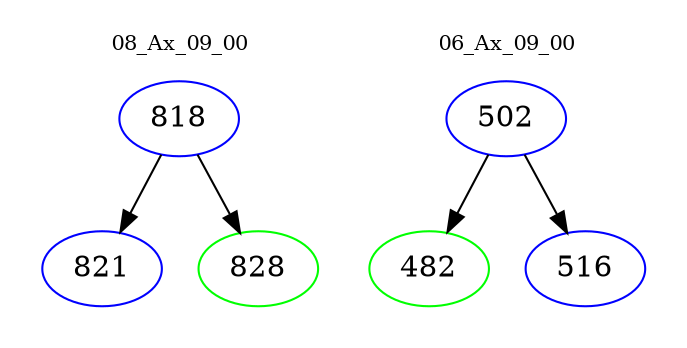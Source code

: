 digraph{
subgraph cluster_0 {
color = white
label = "08_Ax_09_00";
fontsize=10;
T0_818 [label="818", color="blue"]
T0_818 -> T0_821 [color="black"]
T0_821 [label="821", color="blue"]
T0_818 -> T0_828 [color="black"]
T0_828 [label="828", color="green"]
}
subgraph cluster_1 {
color = white
label = "06_Ax_09_00";
fontsize=10;
T1_502 [label="502", color="blue"]
T1_502 -> T1_482 [color="black"]
T1_482 [label="482", color="green"]
T1_502 -> T1_516 [color="black"]
T1_516 [label="516", color="blue"]
}
}
